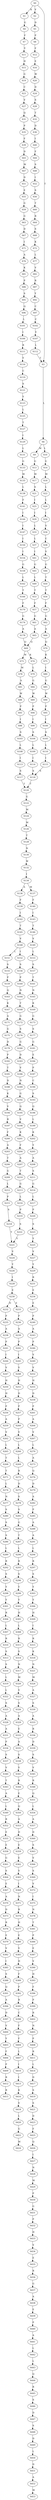 strict digraph  {
	S0 -> S1 [ label = R ];
	S0 -> S2 [ label = V ];
	S0 -> S3 [ label = T ];
	S1 -> S4 [ label = G ];
	S2 -> S5 [ label = D ];
	S3 -> S6 [ label = L ];
	S4 -> S7 [ label = F ];
	S5 -> S8 [ label = P ];
	S6 -> S9 [ label = M ];
	S6 -> S10 [ label = L ];
	S7 -> S11 [ label = Y ];
	S8 -> S12 [ label = F ];
	S9 -> S13 [ label = G ];
	S10 -> S14 [ label = G ];
	S11 -> S15 [ label = H ];
	S12 -> S16 [ label = E ];
	S13 -> S17 [ label = M ];
	S14 -> S18 [ label = M ];
	S15 -> S19 [ label = G ];
	S16 -> S20 [ label = W ];
	S17 -> S21 [ label = S ];
	S18 -> S22 [ label = L ];
	S19 -> S23 [ label = C ];
	S20 -> S24 [ label = D ];
	S21 -> S25 [ label = I ];
	S22 -> S26 [ label = L ];
	S23 -> S27 [ label = V ];
	S24 -> S28 [ label = S ];
	S25 -> S29 [ label = I ];
	S26 -> S30 [ label = I ];
	S27 -> S31 [ label = Q ];
	S28 -> S32 [ label = T ];
	S29 -> S33 [ label = L ];
	S30 -> S34 [ label = V ];
	S31 -> S35 [ label = P ];
	S32 -> S36 [ label = D ];
	S33 -> S37 [ label = L ];
	S34 -> S38 [ label = C ];
	S35 -> S39 [ label = F ];
	S36 -> S40 [ label = I ];
	S37 -> S41 [ label = I ];
	S38 -> S42 [ label = V ];
	S39 -> S43 [ label = D ];
	S40 -> S44 [ label = F ];
	S41 -> S45 [ label = G ];
	S42 -> S46 [ label = G ];
	S43 -> S47 [ label = M ];
	S44 -> S48 [ label = S ];
	S45 -> S49 [ label = L ];
	S46 -> S50 [ label = T ];
	S47 -> S51 [ label = D ];
	S48 -> S52 [ label = I ];
	S49 -> S53 [ label = T ];
	S50 -> S54 [ label = T ];
	S51 -> S55 [ label = E ];
	S52 -> S56 [ label = S ];
	S53 -> S57 [ label = F ];
	S54 -> S58 [ label = F ];
	S55 -> S59 [ label = G ];
	S56 -> S60 [ label = T ];
	S57 -> S61 [ label = G ];
	S58 -> S62 [ label = G ];
	S59 -> S63 [ label = G ];
	S60 -> S64 [ label = R ];
	S61 -> S65 [ label = A ];
	S62 -> S66 [ label = A ];
	S63 -> S67 [ label = D ];
	S64 -> S68 [ label = S ];
	S65 -> S69 [ label = Q ];
	S66 -> S70 [ label = Q ];
	S67 -> S71 [ label = I ];
	S68 -> S72 [ label = K ];
	S69 -> S73 [ label = M ];
	S69 -> S74 [ label = K ];
	S70 -> S75 [ label = K ];
	S71 -> S76 [ label = A ];
	S72 -> S77 [ label = L ];
	S73 -> S78 [ label = M ];
	S74 -> S79 [ label = L ];
	S75 -> S80 [ label = I ];
	S76 -> S81 [ label = K ];
	S77 -> S82 [ label = V ];
	S78 -> S83 [ label = A ];
	S79 -> S84 [ label = G ];
	S80 -> S85 [ label = G ];
	S81 -> S86 [ label = P ];
	S82 -> S87 [ label = R ];
	S83 -> S88 [ label = W ];
	S84 -> S89 [ label = W ];
	S85 -> S90 [ label = W ];
	S86 -> S91 [ label = S ];
	S87 -> S92 [ label = Y ];
	S88 -> S93 [ label = P ];
	S89 -> S94 [ label = P ];
	S90 -> S95 [ label = P ];
	S91 -> S96 [ label = Q ];
	S92 -> S97 [ label = C ];
	S93 -> S98 [ label = I ];
	S94 -> S99 [ label = I ];
	S95 -> S100 [ label = I ];
	S96 -> S101 [ label = L ];
	S97 -> S102 [ label = C ];
	S98 -> S103 [ label = S ];
	S99 -> S104 [ label = S ];
	S100 -> S105 [ label = S ];
	S101 -> S106 [ label = I ];
	S102 -> S107 [ label = Y ];
	S103 -> S108 [ label = L ];
	S104 -> S109 [ label = L ];
	S105 -> S110 [ label = L ];
	S106 -> S111 [ label = R ];
	S107 -> S112 [ label = L ];
	S108 -> S113 [ label = I ];
	S109 -> S114 [ label = I ];
	S110 -> S115 [ label = I ];
	S111 -> S116 [ label = Y ];
	S112 -> S3 [ label = T ];
	S113 -> S117 [ label = S ];
	S114 -> S118 [ label = S ];
	S115 -> S118 [ label = S ];
	S116 -> S119 [ label = C ];
	S117 -> S120 [ label = T ];
	S118 -> S120 [ label = T ];
	S119 -> S121 [ label = S ];
	S120 -> S122 [ label = G ];
	S121 -> S123 [ label = Y ];
	S122 -> S124 [ label = M ];
	S123 -> S125 [ label = L ];
	S124 -> S126 [ label = M ];
	S125 -> S127 [ label = T ];
	S126 -> S128 [ label = T ];
	S127 -> S129 [ label = I ];
	S128 -> S130 [ label = N ];
	S129 -> S131 [ label = L ];
	S130 -> S132 [ label = W ];
	S131 -> S133 [ label = G ];
	S132 -> S134 [ label = I ];
	S133 -> S135 [ label = M ];
	S134 -> S136 [ label = A ];
	S134 -> S137 [ label = M ];
	S135 -> S138 [ label = L ];
	S136 -> S139 [ label = F ];
	S137 -> S140 [ label = F ];
	S138 -> S141 [ label = F ];
	S139 -> S142 [ label = I ];
	S140 -> S143 [ label = I ];
	S141 -> S144 [ label = I ];
	S142 -> S145 [ label = T ];
	S143 -> S146 [ label = T ];
	S144 -> S147 [ label = I ];
	S145 -> S148 [ label = V ];
	S146 -> S149 [ label = V ];
	S147 -> S150 [ label = I ];
	S148 -> S151 [ label = L ];
	S148 -> S152 [ label = I ];
	S149 -> S153 [ label = L ];
	S150 -> S154 [ label = I ];
	S151 -> S155 [ label = S ];
	S152 -> S156 [ label = S ];
	S153 -> S157 [ label = S ];
	S154 -> S158 [ label = G ];
	S155 -> S159 [ label = P ];
	S156 -> S160 [ label = P ];
	S157 -> S161 [ label = T ];
	S158 -> S162 [ label = L ];
	S159 -> S163 [ label = Q ];
	S160 -> S164 [ label = N ];
	S161 -> S165 [ label = N ];
	S162 -> S166 [ label = T ];
	S163 -> S167 [ label = K ];
	S164 -> S168 [ label = T ];
	S165 -> S169 [ label = K ];
	S166 -> S170 [ label = F ];
	S167 -> S171 [ label = A ];
	S168 -> S172 [ label = G ];
	S169 -> S173 [ label = G ];
	S170 -> S174 [ label = G ];
	S171 -> S175 [ label = G ];
	S172 -> S176 [ label = S ];
	S173 -> S177 [ label = S ];
	S174 -> S178 [ label = A ];
	S175 -> S179 [ label = D ];
	S176 -> S180 [ label = G ];
	S177 -> S181 [ label = G ];
	S178 -> S69 [ label = Q ];
	S179 -> S182 [ label = P ];
	S180 -> S183 [ label = D ];
	S181 -> S184 [ label = E ];
	S182 -> S185 [ label = T ];
	S183 -> S186 [ label = V ];
	S184 -> S187 [ label = P ];
	S185 -> S188 [ label = D ];
	S186 -> S189 [ label = N ];
	S187 -> S190 [ label = C ];
	S188 -> S191 [ label = K ];
	S189 -> S192 [ label = G ];
	S190 -> S193 [ label = S ];
	S191 -> S194 [ label = V ];
	S192 -> S195 [ label = Q ];
	S193 -> S196 [ label = Q ];
	S194 -> S197 [ label = R ];
	S195 -> S198 [ label = V ];
	S196 -> S199 [ label = L ];
	S197 -> S200 [ label = F ];
	S198 -> S201 [ label = K ];
	S199 -> S202 [ label = K ];
	S200 -> S203 [ label = A ];
	S201 -> S204 [ label = F ];
	S202 -> S205 [ label = Y ];
	S203 -> S206 [ label = T ];
	S204 -> S207 [ label = A ];
	S205 -> S208 [ label = A ];
	S206 -> S209 [ label = G ];
	S207 -> S210 [ label = T ];
	S208 -> S211 [ label = S ];
	S209 -> S212 [ label = L ];
	S210 -> S213 [ label = G ];
	S211 -> S214 [ label = G ];
	S212 -> S215 [ label = P ];
	S213 -> S216 [ label = L ];
	S214 -> S217 [ label = L ];
	S215 -> S218 [ label = S ];
	S216 -> S219 [ label = P ];
	S217 -> S220 [ label = P ];
	S218 -> S221 [ label = Y ];
	S219 -> S222 [ label = S ];
	S220 -> S223 [ label = S ];
	S221 -> S224 [ label = V ];
	S222 -> S221 [ label = Y ];
	S223 -> S225 [ label = Y ];
	S224 -> S226 [ label = Y ];
	S225 -> S227 [ label = V ];
	S226 -> S228 [ label = I ];
	S227 -> S229 [ label = Y ];
	S228 -> S230 [ label = E ];
	S229 -> S231 [ label = R ];
	S230 -> S232 [ label = D ];
	S230 -> S233 [ label = E ];
	S231 -> S234 [ label = E ];
	S232 -> S235 [ label = P ];
	S233 -> S236 [ label = P ];
	S234 -> S237 [ label = E ];
	S235 -> S238 [ label = A ];
	S236 -> S239 [ label = A ];
	S237 -> S240 [ label = P ];
	S238 -> S241 [ label = P ];
	S239 -> S242 [ label = P ];
	S240 -> S243 [ label = A ];
	S241 -> S244 [ label = I ];
	S242 -> S245 [ label = I ];
	S243 -> S246 [ label = P ];
	S244 -> S247 [ label = V ];
	S245 -> S248 [ label = V ];
	S246 -> S249 [ label = V ];
	S247 -> S250 [ label = H ];
	S248 -> S251 [ label = H ];
	S249 -> S252 [ label = V ];
	S250 -> S253 [ label = H ];
	S251 -> S254 [ label = D ];
	S252 -> S255 [ label = H ];
	S253 -> S256 [ label = P ];
	S254 -> S257 [ label = P ];
	S255 -> S258 [ label = D ];
	S256 -> S259 [ label = A ];
	S257 -> S260 [ label = P ];
	S258 -> S261 [ label = P ];
	S259 -> S262 [ label = V ];
	S260 -> S263 [ label = V ];
	S261 -> S264 [ label = A ];
	S262 -> S265 [ label = L ];
	S263 -> S266 [ label = L ];
	S264 -> S267 [ label = V ];
	S265 -> S268 [ label = T ];
	S266 -> S269 [ label = L ];
	S267 -> S270 [ label = L ];
	S268 -> S271 [ label = T ];
	S269 -> S272 [ label = R ];
	S270 -> S273 [ label = A ];
	S271 -> S274 [ label = L ];
	S272 -> S275 [ label = D ];
	S273 -> S276 [ label = Q ];
	S274 -> S277 [ label = N ];
	S275 -> S278 [ label = S ];
	S276 -> S279 [ label = D ];
	S277 -> S280 [ label = S ];
	S278 -> S281 [ label = S ];
	S279 -> S282 [ label = A ];
	S280 -> S283 [ label = S ];
	S281 -> S284 [ label = G ];
	S282 -> S285 [ label = P ];
	S283 -> S286 [ label = S ];
	S284 -> S287 [ label = T ];
	S285 -> S288 [ label = A ];
	S286 -> S289 [ label = L ];
	S287 -> S290 [ label = L ];
	S288 -> S291 [ label = A ];
	S289 -> S292 [ label = R ];
	S290 -> S293 [ label = R ];
	S291 -> S294 [ label = L ];
	S292 -> S295 [ label = S ];
	S293 -> S296 [ label = S ];
	S294 -> S297 [ label = R ];
	S295 -> S298 [ label = Y ];
	S296 -> S299 [ label = Y ];
	S297 -> S300 [ label = S ];
	S298 -> S301 [ label = Y ];
	S299 -> S302 [ label = Y ];
	S300 -> S303 [ label = Y ];
	S301 -> S304 [ label = R ];
	S302 -> S305 [ label = H ];
	S303 -> S306 [ label = Y ];
	S304 -> S307 [ label = L ];
	S305 -> S308 [ label = L ];
	S306 -> S309 [ label = H ];
	S307 -> S310 [ label = R ];
	S308 -> S311 [ label = R ];
	S309 -> S312 [ label = I ];
	S310 -> S313 [ label = S ];
	S311 -> S314 [ label = S ];
	S312 -> S315 [ label = R ];
	S313 -> S316 [ label = S ];
	S314 -> S317 [ label = N ];
	S315 -> S318 [ label = K ];
	S316 -> S319 [ label = L ];
	S317 -> S320 [ label = M ];
	S318 -> S321 [ label = N ];
	S319 -> S322 [ label = L ];
	S320 -> S323 [ label = V ];
	S321 -> S324 [ label = M ];
	S322 -> S325 [ label = S ];
	S323 -> S326 [ label = S ];
	S324 -> S327 [ label = A ];
	S325 -> S328 [ label = A ];
	S326 -> S329 [ label = A ];
	S327 -> S330 [ label = S ];
	S328 -> S331 [ label = A ];
	S329 -> S332 [ label = E ];
	S330 -> S333 [ label = A ];
	S331 -> S334 [ label = P ];
	S332 -> S335 [ label = A ];
	S333 -> S336 [ label = R ];
	S334 -> S337 [ label = S ];
	S335 -> S338 [ label = S ];
	S336 -> S339 [ label = D ];
	S337 -> S340 [ label = V ];
	S338 -> S341 [ label = V ];
	S339 -> S342 [ label = S ];
	S340 -> S343 [ label = T ];
	S341 -> S344 [ label = R ];
	S342 -> S345 [ label = V ];
	S343 -> S346 [ label = A ];
	S344 -> S347 [ label = E ];
	S345 -> S348 [ label = R ];
	S346 -> S349 [ label = L ];
	S347 -> S350 [ label = Q ];
	S348 -> S351 [ label = Q ];
	S349 -> S352 [ label = R ];
	S350 -> S353 [ label = A ];
	S351 -> S354 [ label = L ];
	S352 -> S355 [ label = E ];
	S353 -> S356 [ label = D ];
	S354 -> S357 [ label = A ];
	S355 -> S358 [ label = E ];
	S356 -> S359 [ label = E ];
	S357 -> S360 [ label = D ];
	S358 -> S361 [ label = G ];
	S359 -> S362 [ label = E ];
	S360 -> S363 [ label = S ];
	S361 -> S364 [ label = S ];
	S362 -> S365 [ label = V ];
	S363 -> S366 [ label = V ];
	S364 -> S367 [ label = E ];
	S365 -> S368 [ label = I ];
	S366 -> S369 [ label = S ];
	S367 -> S370 [ label = A ];
	S368 -> S371 [ label = N ];
	S369 -> S372 [ label = V ];
	S370 -> S373 [ label = D ];
	S371 -> S374 [ label = R ];
	S372 -> S375 [ label = I ];
	S373 -> S376 [ label = R ];
	S374 -> S377 [ label = H ];
	S375 -> S378 [ label = N ];
	S376 -> S379 [ label = E ];
	S377 -> S380 [ label = E ];
	S378 -> S381 [ label = T ];
	S379 -> S382 [ label = V ];
	S380 -> S383 [ label = V ];
	S381 -> S384 [ label = P ];
	S382 -> S385 [ label = I ];
	S383 -> S386 [ label = H ];
	S384 -> S387 [ label = E ];
	S385 -> S388 [ label = S ];
	S386 -> S389 [ label = F ];
	S387 -> S390 [ label = V ];
	S388 -> S391 [ label = Q ];
	S389 -> S392 [ label = P ];
	S390 -> S393 [ label = H ];
	S391 -> S394 [ label = A ];
	S392 -> S395 [ label = R ];
	S393 -> S396 [ label = F ];
	S394 -> S397 [ label = D ];
	S395 -> S398 [ label = C ];
	S396 -> S399 [ label = P ];
	S397 -> S400 [ label = V ];
	S398 -> S401 [ label = F ];
	S399 -> S402 [ label = R ];
	S400 -> S403 [ label = Y ];
	S401 -> S404 [ label = F ];
	S402 -> S405 [ label = N ];
	S403 -> S406 [ label = F ];
	S404 -> S407 [ label = L ];
	S405 -> S408 [ label = P ];
	S406 -> S409 [ label = P ];
	S407 -> S410 [ label = I ];
	S408 -> S411 [ label = R ];
	S409 -> S412 [ label = R ];
	S410 -> S413 [ label = I ];
	S411 -> S414 [ label = L ];
	S412 -> S415 [ label = R ];
	S413 -> S416 [ label = K ];
	S414 -> S417 [ label = D ];
	S416 -> S418 [ label = V ];
	S417 -> S419 [ label = S ];
	S418 -> S420 [ label = L ];
	S419 -> S421 [ label = S ];
	S420 -> S422 [ label = G ];
	S421 -> S423 [ label = D ];
	S422 -> S424 [ label = M ];
	S423 -> S425 [ label = F ];
	S425 -> S426 [ label = Q ];
	S426 -> S427 [ label = I ];
	S427 -> S428 [ label = N ];
	S428 -> S429 [ label = M ];
	S429 -> S430 [ label = P ];
	S430 -> S431 [ label = G ];
	S431 -> S432 [ label = P ];
	S432 -> S433 [ label = H ];
	S433 -> S434 [ label = V ];
	S434 -> S435 [ label = E ];
	S435 -> S436 [ label = R ];
	S436 -> S437 [ label = G ];
	S437 -> S438 [ label = A ];
	S438 -> S439 [ label = E ];
	S439 -> S440 [ label = P ];
	S440 -> S441 [ label = A ];
	S441 -> S442 [ label = L ];
	S442 -> S443 [ label = L ];
	S443 -> S444 [ label = Q ];
	S444 -> S445 [ label = R ];
	S445 -> S446 [ label = S ];
	S446 -> S447 [ label = D ];
	S447 -> S448 [ label = S ];
	S448 -> S449 [ label = D ];
	S449 -> S450 [ label = L ];
	S450 -> S451 [ label = D ];
	S451 -> S452 [ label = A ];
	S452 -> S453 [ label = M ];
}
